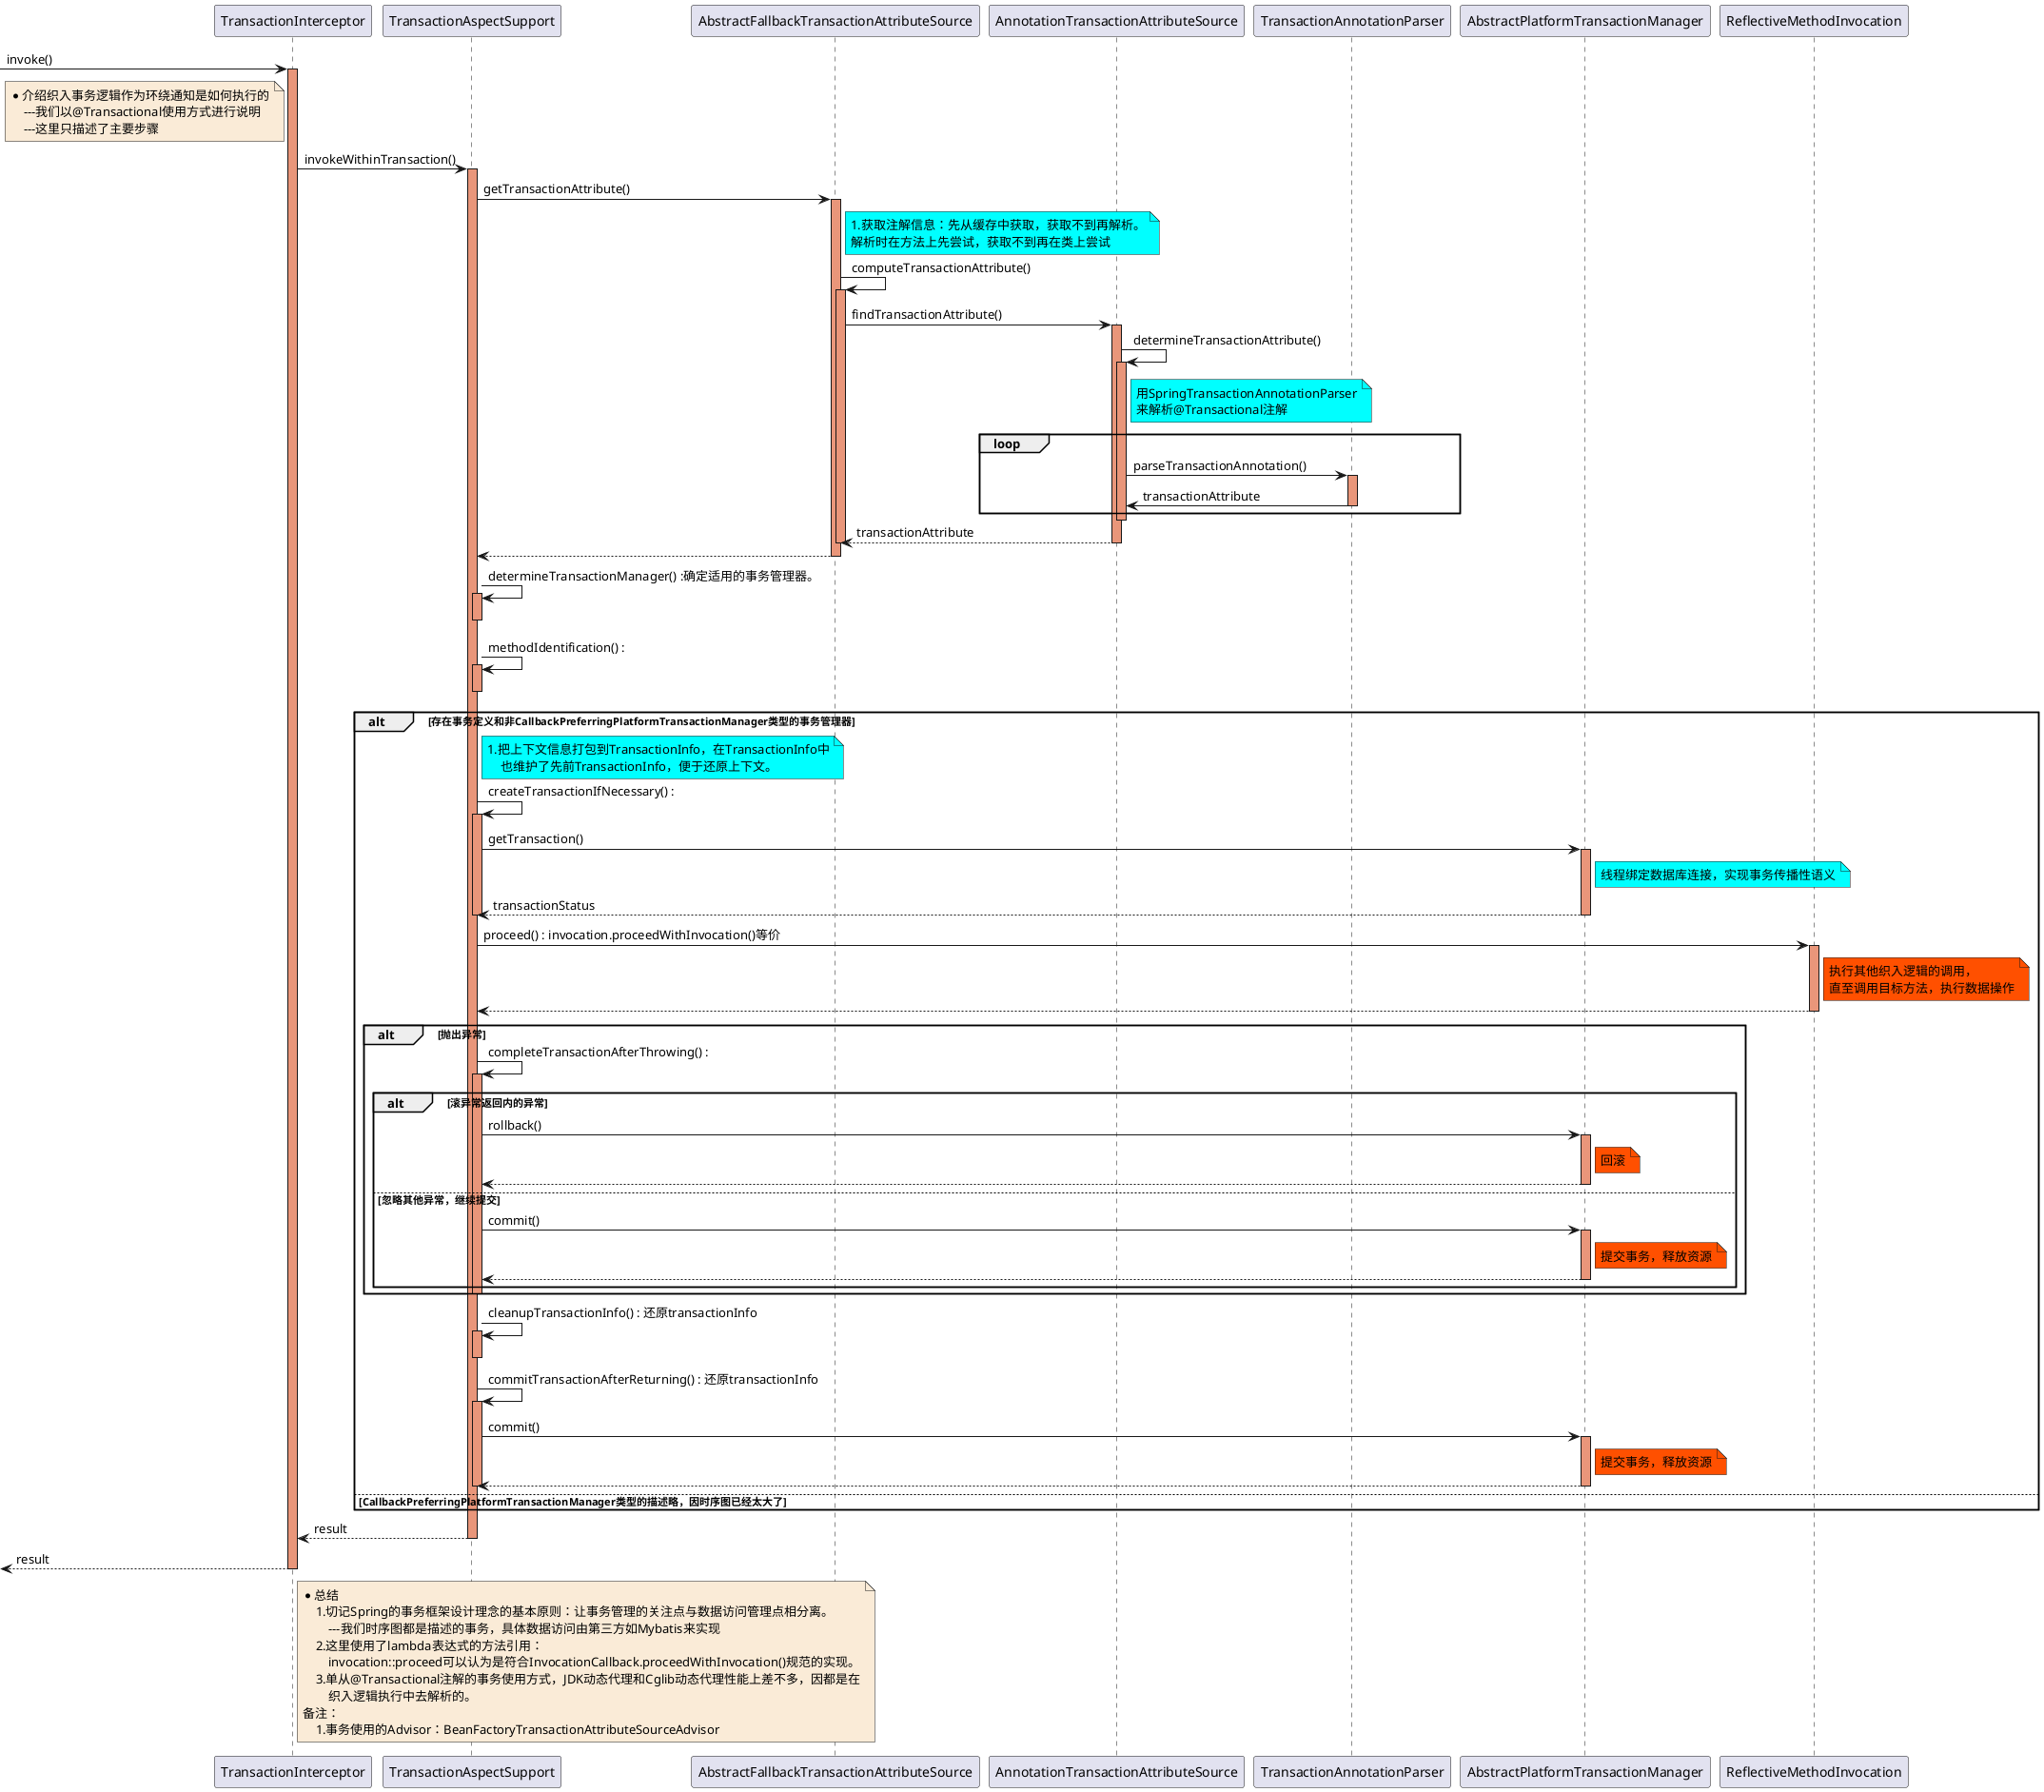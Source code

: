 @startuml
-> TransactionInterceptor: invoke()
activate TransactionInterceptor #DarkSalmon

note left of TransactionInterceptor #FAEBD7
    *介绍织入事务逻辑作为环绕通知是如何执行的
        ---我们以@Transactional使用方式进行说明
        ---这里只描述了主要步骤
end note

    TransactionInterceptor -> TransactionAspectSupport : invokeWithinTransaction()
    activate TransactionAspectSupport #DarkSalmon

        TransactionAspectSupport -> AbstractFallbackTransactionAttributeSource: getTransactionAttribute()
        activate AbstractFallbackTransactionAttributeSource #DarkSalmon
            note right of AbstractFallbackTransactionAttributeSource #aqua
                1.获取注解信息：先从缓存中获取，获取不到再解析。
                解析时在方法上先尝试，获取不到再在类上尝试
            end note

            AbstractFallbackTransactionAttributeSource -> AbstractFallbackTransactionAttributeSource:computeTransactionAttribute()
            activate AbstractFallbackTransactionAttributeSource #DarkSalmon

                AbstractFallbackTransactionAttributeSource -> AnnotationTransactionAttributeSource:findTransactionAttribute()
                activate AnnotationTransactionAttributeSource #DarkSalmon

                    AnnotationTransactionAttributeSource -> AnnotationTransactionAttributeSource : determineTransactionAttribute()
                    activate AnnotationTransactionAttributeSource #DarkSalmon
                        note right of AnnotationTransactionAttributeSource #aqua
                            用SpringTransactionAnnotationParser
                            来解析@Transactional注解
                        end note

                        loop
                            AnnotationTransactionAttributeSource -> TransactionAnnotationParser : parseTransactionAnnotation()
                            activate TransactionAnnotationParser #DarkSalmon
                            TransactionAnnotationParser -> AnnotationTransactionAttributeSource : transactionAttribute
                            deactivate TransactionAnnotationParser
                        end

                    deactivate AnnotationTransactionAttributeSource

                AnnotationTransactionAttributeSource --> AbstractFallbackTransactionAttributeSource : transactionAttribute
                deactivate AnnotationTransactionAttributeSource

            deactivate AbstractFallbackTransactionAttributeSource

        AbstractFallbackTransactionAttributeSource --> TransactionAspectSupport
        deactivate AbstractFallbackTransactionAttributeSource

        TransactionAspectSupport -> TransactionAspectSupport : determineTransactionManager() :确定适用的事务管理器。
        activate TransactionAspectSupport #DarkSalmon
        deactivate TransactionAspectSupport

        TransactionAspectSupport -> TransactionAspectSupport : methodIdentification() :
        activate TransactionAspectSupport #DarkSalmon
        deactivate TransactionAspectSupport

        alt 存在事务定义和非CallbackPreferringPlatformTransactionManager类型的事务管理器

            note right of TransactionAspectSupport #aqua
                1.把上下文信息打包到TransactionInfo，在TransactionInfo中
                    也维护了先前TransactionInfo，便于还原上下文。
            end note
            TransactionAspectSupport -> TransactionAspectSupport : createTransactionIfNecessary() :
            activate TransactionAspectSupport #DarkSalmon
                TransactionAspectSupport -> AbstractPlatformTransactionManager : getTransaction()
                activate AbstractPlatformTransactionManager #DarkSalmon
                    note right of AbstractPlatformTransactionManager #aqua
                        线程绑定数据库连接，实现事务传播性语义
                    end note
                AbstractPlatformTransactionManager --> TransactionAspectSupport : transactionStatus
                deactivate AbstractPlatformTransactionManager
            deactivate TransactionAspectSupport

            TransactionAspectSupport -> ReflectiveMethodInvocation : proceed() : invocation.proceedWithInvocation()等价
            activate ReflectiveMethodInvocation #DarkSalmon
                note right of ReflectiveMethodInvocation #FF5000
                    执行其他织入逻辑的调用，
                    直至调用目标方法，执行数据操作
                end note
            ReflectiveMethodInvocation --> TransactionAspectSupport
            deactivate ReflectiveMethodInvocation

            alt 抛出异常

                TransactionAspectSupport -> TransactionAspectSupport : completeTransactionAfterThrowing() :
                activate TransactionAspectSupport #DarkSalmon

                    alt 滚异常返回内的异常

                        TransactionAspectSupport -> AbstractPlatformTransactionManager : rollback()
                        activate AbstractPlatformTransactionManager #DarkSalmon
                            note right of AbstractPlatformTransactionManager #FF5000
                                回滚
                            end note
                        AbstractPlatformTransactionManager --> TransactionAspectSupport
                        deactivate AbstractPlatformTransactionManager

                    else 忽略其他异常，继续提交

                        TransactionAspectSupport -> AbstractPlatformTransactionManager : commit()
                        activate AbstractPlatformTransactionManager #DarkSalmon
                            note right of AbstractPlatformTransactionManager #FF5000
                                提交事务，释放资源
                            end note
                        AbstractPlatformTransactionManager --> TransactionAspectSupport
                        deactivate AbstractPlatformTransactionManager

                    end


                deactivate TransactionAspectSupport

            end

            TransactionAspectSupport -> TransactionAspectSupport : cleanupTransactionInfo() : 还原transactionInfo
            activate TransactionAspectSupport #DarkSalmon
            deactivate TransactionAspectSupport

            TransactionAspectSupport -> TransactionAspectSupport : commitTransactionAfterReturning() : 还原transactionInfo
            activate TransactionAspectSupport #DarkSalmon
                TransactionAspectSupport -> AbstractPlatformTransactionManager : commit()
                activate AbstractPlatformTransactionManager #DarkSalmon
                    note right of AbstractPlatformTransactionManager #FF5000
                        提交事务，释放资源
                    end note
                AbstractPlatformTransactionManager --> TransactionAspectSupport
                deactivate AbstractPlatformTransactionManager
            deactivate TransactionAspectSupport

        else CallbackPreferringPlatformTransactionManager类型的描述略，因时序图已经太大了

        end


    TransactionAspectSupport --> TransactionInterceptor : result
    deactivate TransactionAspectSupport




<-- TransactionInterceptor: result
deactivate TransactionInterceptor

note right of TransactionInterceptor #FAEBD7
    *总结
        1.切记Spring的事务框架设计理念的基本原则：让事务管理的关注点与数据访问管理点相分离。
            ---我们时序图都是描述的事务，具体数据访问由第三方如Mybatis来实现
        2.这里使用了lambda表达式的方法引用：
            invocation::proceed可以认为是符合InvocationCallback.proceedWithInvocation()规范的实现。
        3.单从@Transactional注解的事务使用方式，JDK动态代理和Cglib动态代理性能上差不多，因都是在
            织入逻辑执行中去解析的。
    备注：
        1.事务使用的Advisor：BeanFactoryTransactionAttributeSourceAdvisor
end note

@enduml